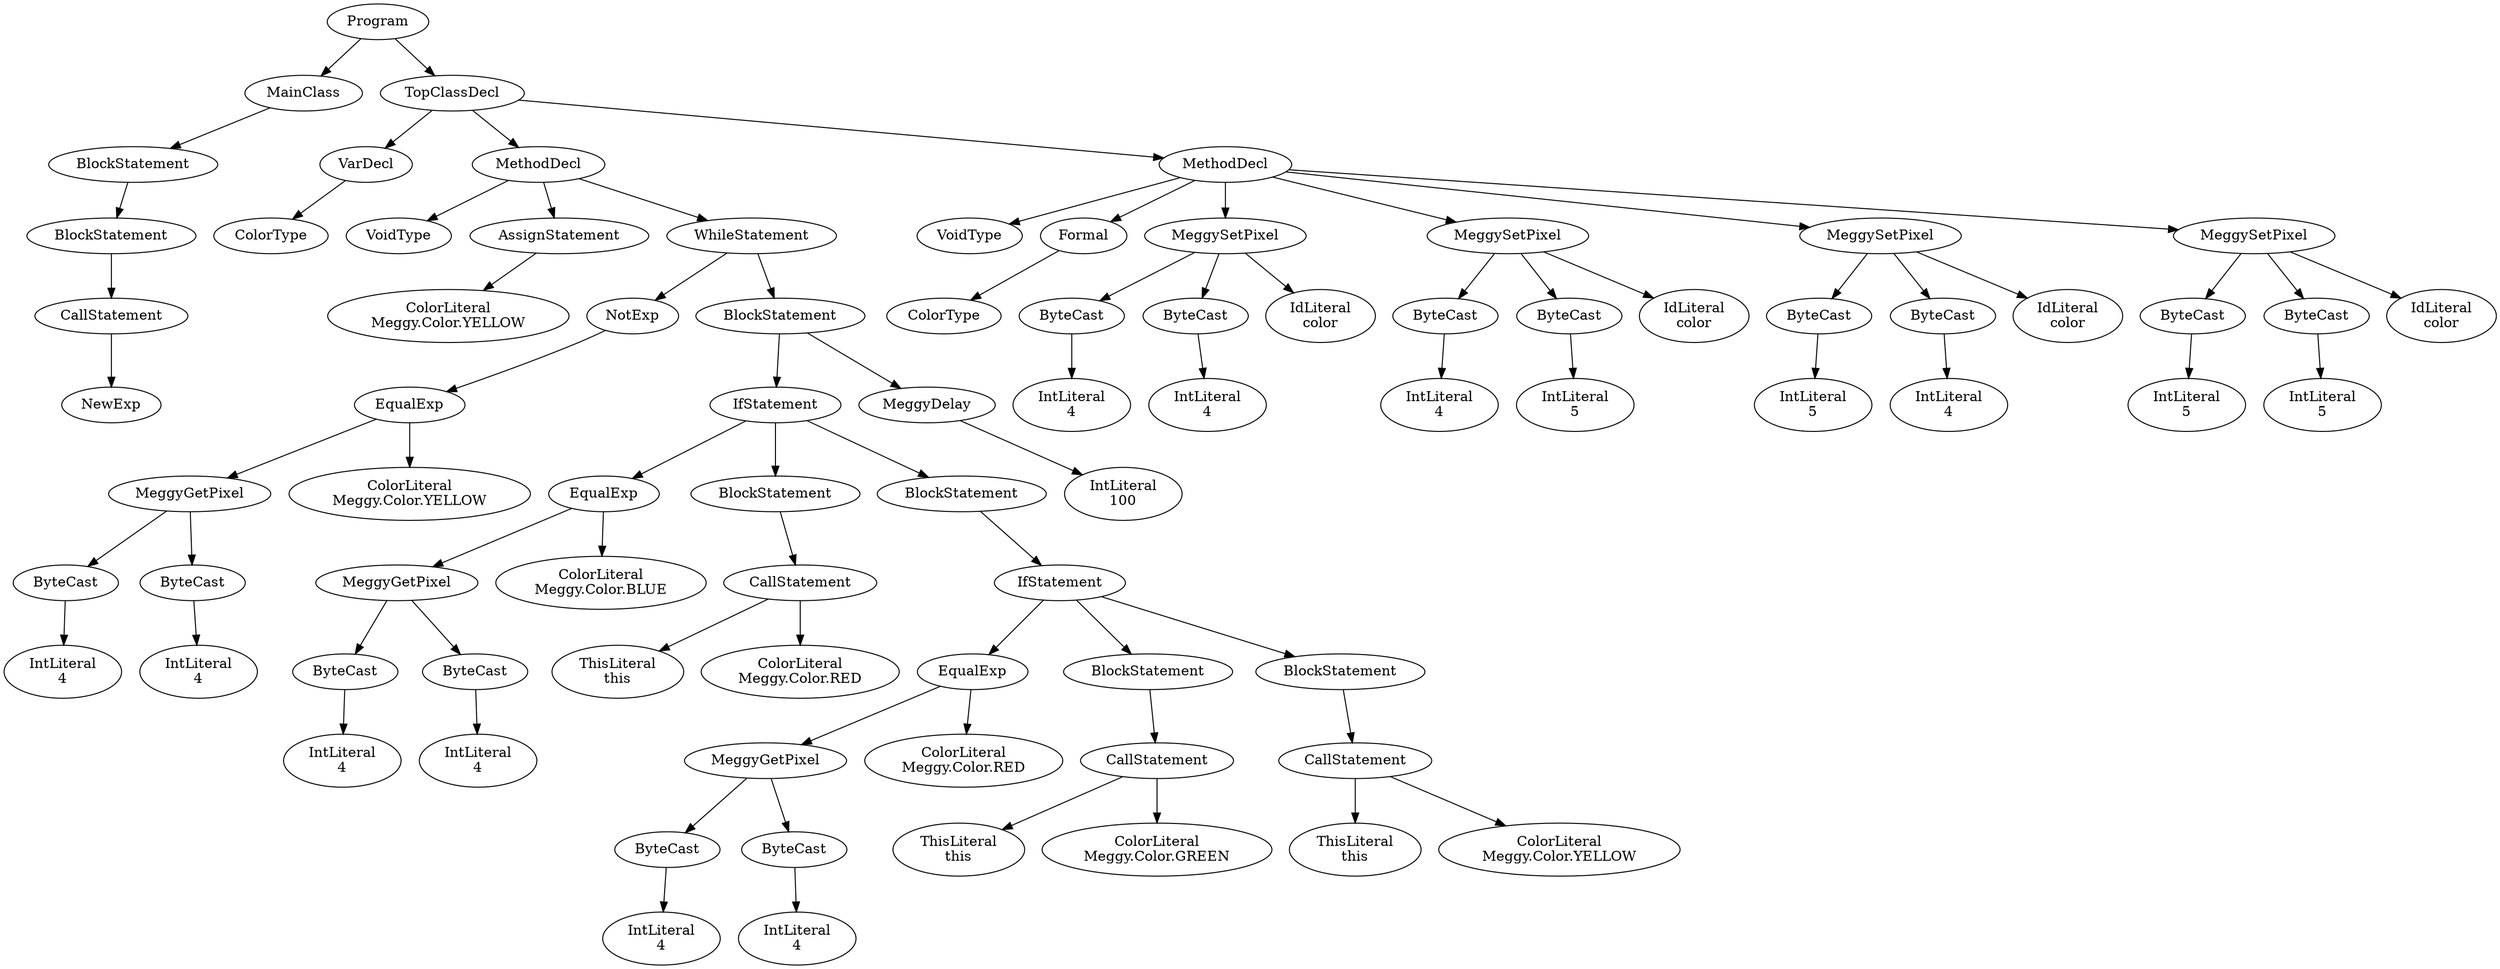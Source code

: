digraph ASTGraph {
0 [ label="Program" ];
1 [ label="MainClass" ];
0 -> 1
2 [ label="BlockStatement" ];
1 -> 2
3 [ label="BlockStatement" ];
2 -> 3
4 [ label="CallStatement" ];
3 -> 4
5 [ label="NewExp" ];
4 -> 5
6 [ label="TopClassDecl" ];
0 -> 6
7 [ label="VarDecl" ];
6 -> 7
8 [ label="ColorType" ];
7 -> 8
9 [ label="MethodDecl" ];
6 -> 9
10 [ label="VoidType" ];
9 -> 10
11 [ label="AssignStatement" ];
9 -> 11
12 [ label="ColorLiteral\nMeggy.Color.YELLOW" ];
11 -> 12
13 [ label="WhileStatement" ];
9 -> 13
14 [ label="NotExp" ];
13 -> 14
15 [ label="EqualExp" ];
14 -> 15
16 [ label="MeggyGetPixel" ];
15 -> 16
17 [ label="ByteCast" ];
16 -> 17
18 [ label="IntLiteral\n4" ];
17 -> 18
19 [ label="ByteCast" ];
16 -> 19
20 [ label="IntLiteral\n4" ];
19 -> 20
21 [ label="ColorLiteral\nMeggy.Color.YELLOW" ];
15 -> 21
22 [ label="BlockStatement" ];
13 -> 22
23 [ label="IfStatement" ];
22 -> 23
24 [ label="EqualExp" ];
23 -> 24
25 [ label="MeggyGetPixel" ];
24 -> 25
26 [ label="ByteCast" ];
25 -> 26
27 [ label="IntLiteral\n4" ];
26 -> 27
28 [ label="ByteCast" ];
25 -> 28
29 [ label="IntLiteral\n4" ];
28 -> 29
30 [ label="ColorLiteral\nMeggy.Color.BLUE" ];
24 -> 30
31 [ label="BlockStatement" ];
23 -> 31
32 [ label="CallStatement" ];
31 -> 32
33 [ label="ThisLiteral\nthis" ];
32 -> 33
34 [ label="ColorLiteral\nMeggy.Color.RED" ];
32 -> 34
35 [ label="BlockStatement" ];
23 -> 35
36 [ label="IfStatement" ];
35 -> 36
37 [ label="EqualExp" ];
36 -> 37
38 [ label="MeggyGetPixel" ];
37 -> 38
39 [ label="ByteCast" ];
38 -> 39
40 [ label="IntLiteral\n4" ];
39 -> 40
41 [ label="ByteCast" ];
38 -> 41
42 [ label="IntLiteral\n4" ];
41 -> 42
43 [ label="ColorLiteral\nMeggy.Color.RED" ];
37 -> 43
44 [ label="BlockStatement" ];
36 -> 44
45 [ label="CallStatement" ];
44 -> 45
46 [ label="ThisLiteral\nthis" ];
45 -> 46
47 [ label="ColorLiteral\nMeggy.Color.GREEN" ];
45 -> 47
48 [ label="BlockStatement" ];
36 -> 48
49 [ label="CallStatement" ];
48 -> 49
50 [ label="ThisLiteral\nthis" ];
49 -> 50
51 [ label="ColorLiteral\nMeggy.Color.YELLOW" ];
49 -> 51
52 [ label="MeggyDelay" ];
22 -> 52
53 [ label="IntLiteral\n100" ];
52 -> 53
54 [ label="MethodDecl" ];
6 -> 54
55 [ label="VoidType" ];
54 -> 55
56 [ label="Formal" ];
54 -> 56
57 [ label="ColorType" ];
56 -> 57
58 [ label="MeggySetPixel" ];
54 -> 58
59 [ label="ByteCast" ];
58 -> 59
60 [ label="IntLiteral\n4" ];
59 -> 60
61 [ label="ByteCast" ];
58 -> 61
62 [ label="IntLiteral\n4" ];
61 -> 62
63 [ label="IdLiteral\ncolor" ];
58 -> 63
64 [ label="MeggySetPixel" ];
54 -> 64
65 [ label="ByteCast" ];
64 -> 65
66 [ label="IntLiteral\n4" ];
65 -> 66
67 [ label="ByteCast" ];
64 -> 67
68 [ label="IntLiteral\n5" ];
67 -> 68
69 [ label="IdLiteral\ncolor" ];
64 -> 69
70 [ label="MeggySetPixel" ];
54 -> 70
71 [ label="ByteCast" ];
70 -> 71
72 [ label="IntLiteral\n5" ];
71 -> 72
73 [ label="ByteCast" ];
70 -> 73
74 [ label="IntLiteral\n4" ];
73 -> 74
75 [ label="IdLiteral\ncolor" ];
70 -> 75
76 [ label="MeggySetPixel" ];
54 -> 76
77 [ label="ByteCast" ];
76 -> 77
78 [ label="IntLiteral\n5" ];
77 -> 78
79 [ label="ByteCast" ];
76 -> 79
80 [ label="IntLiteral\n5" ];
79 -> 80
81 [ label="IdLiteral\ncolor" ];
76 -> 81
}
